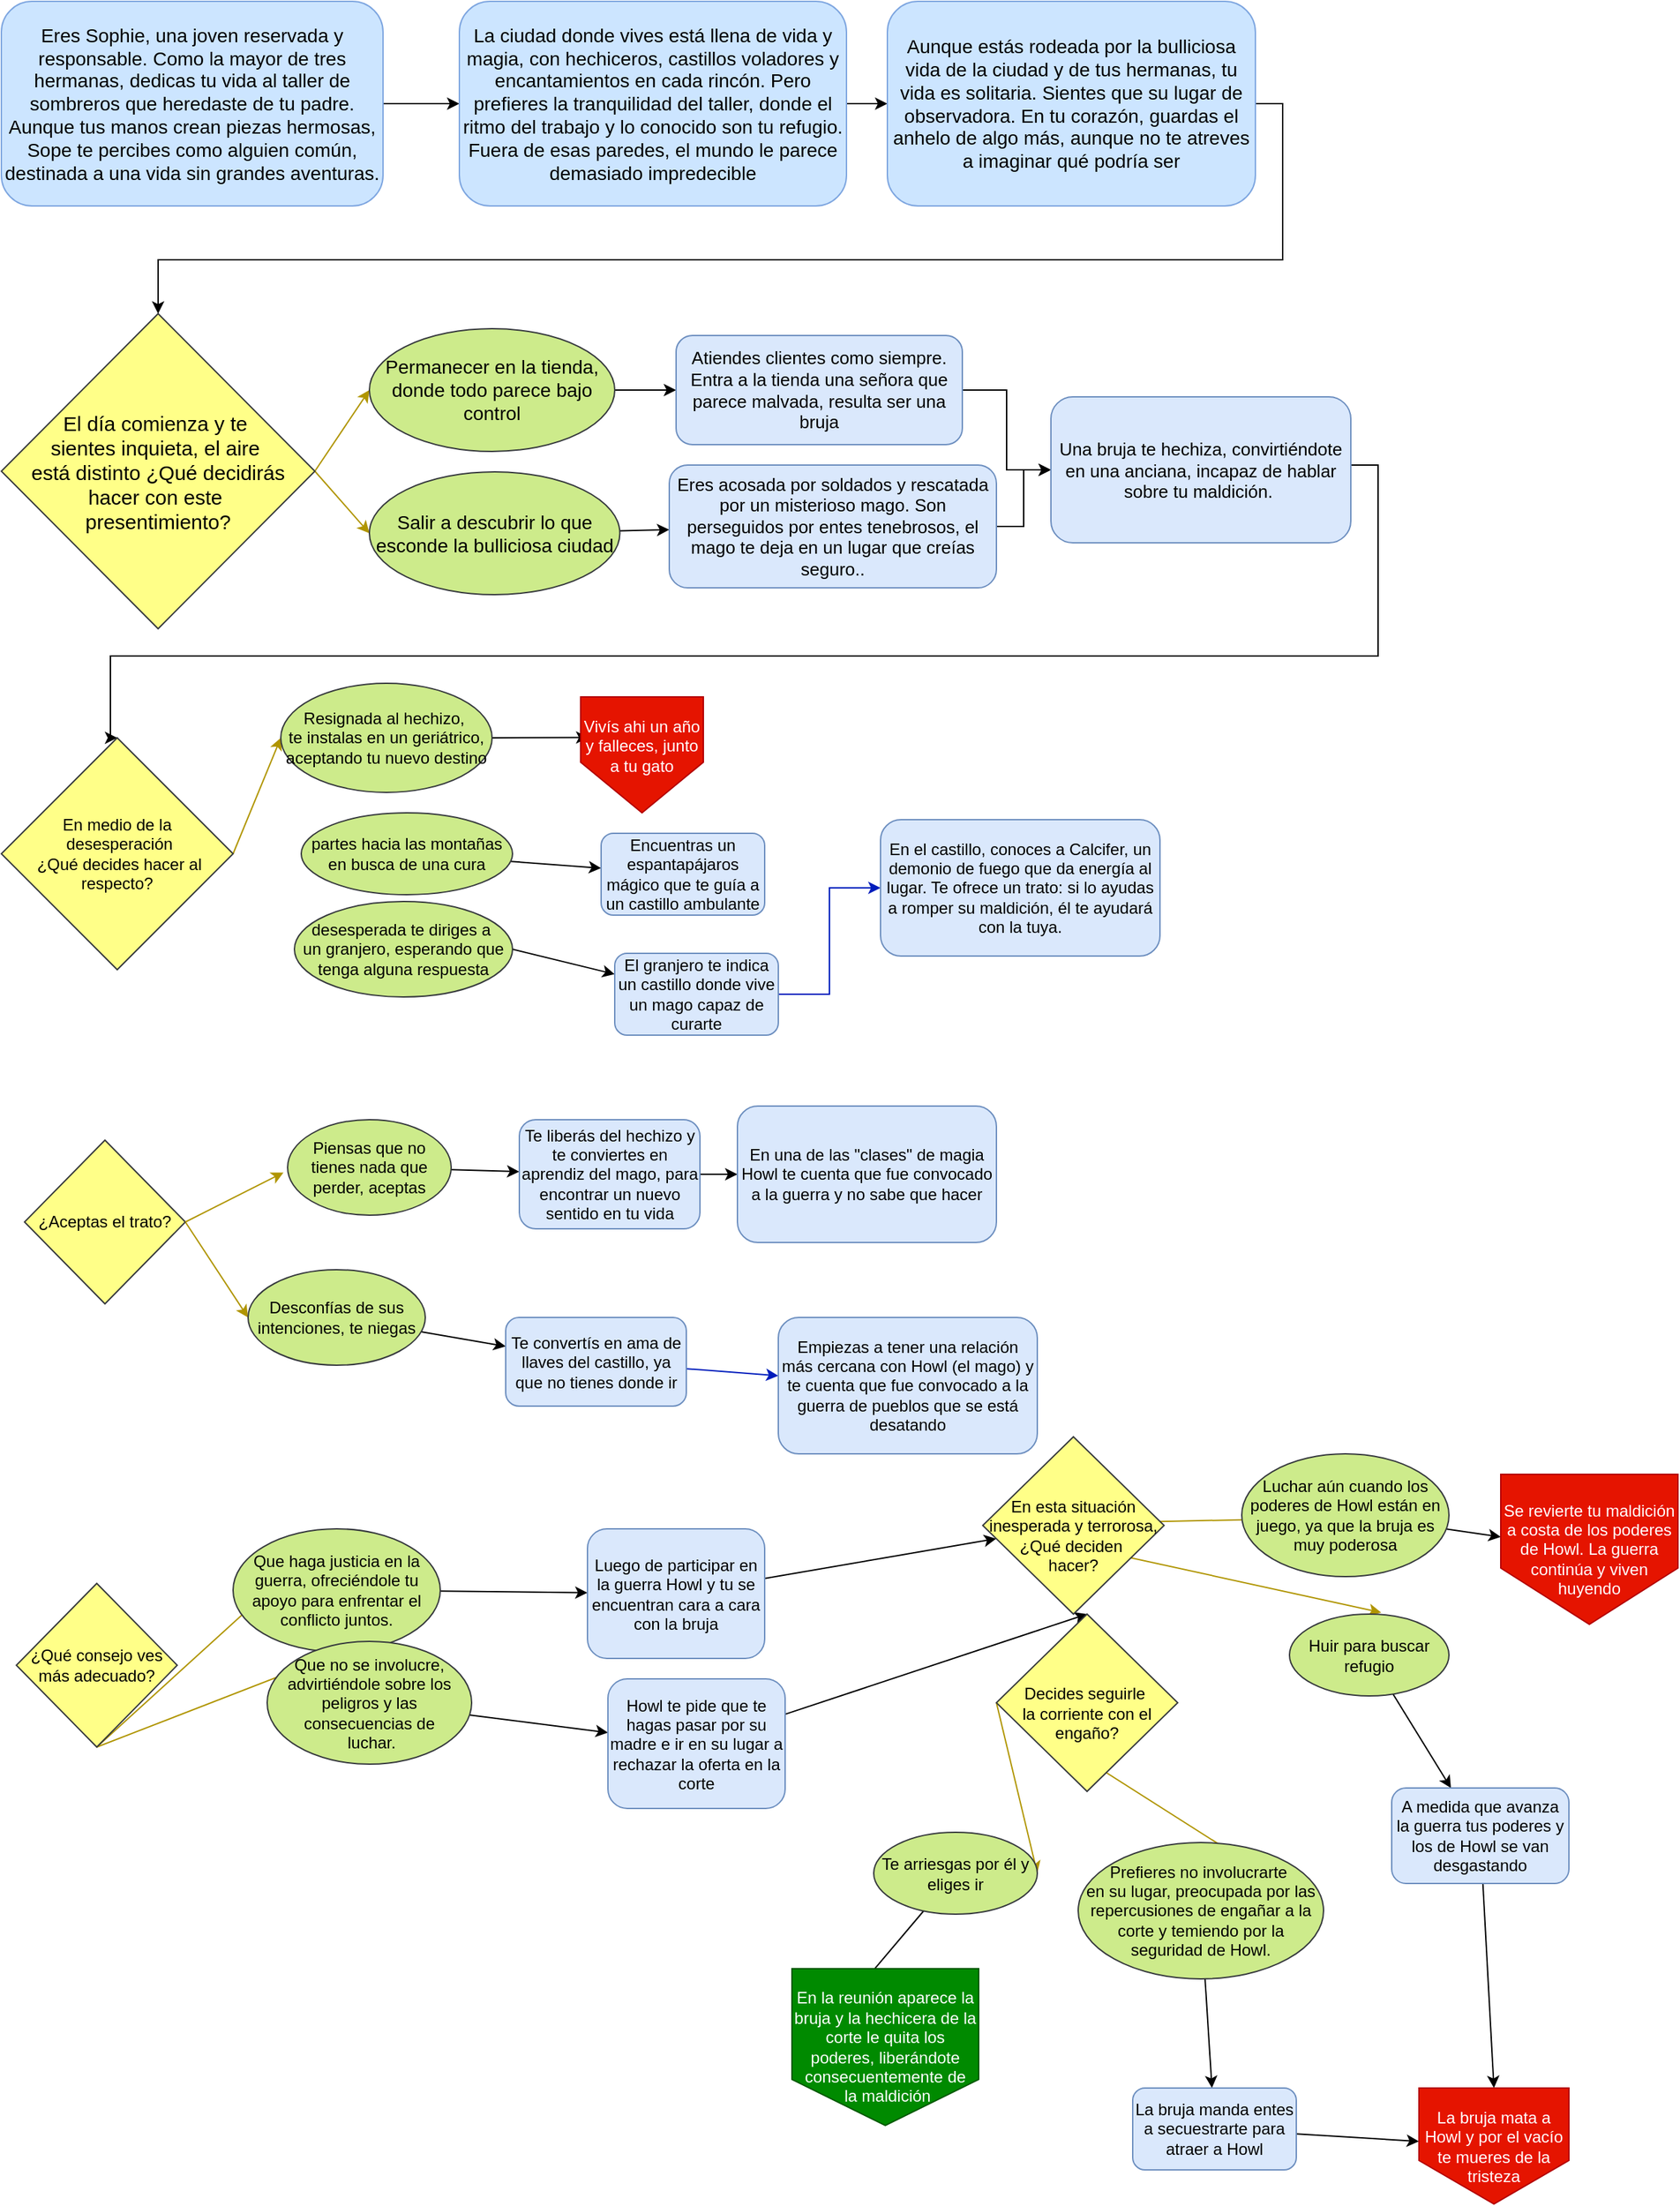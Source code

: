 <mxfile version="24.7.17">
  <diagram id="C5RBs43oDa-KdzZeNtuy" name="Page-1">
    <mxGraphModel dx="1760" dy="3668" grid="1" gridSize="10" guides="1" tooltips="1" connect="1" arrows="1" fold="1" page="1" pageScale="1" pageWidth="200" pageHeight="700" math="0" shadow="0">
      <root>
        <mxCell id="WIyWlLk6GJQsqaUBKTNV-0" />
        <mxCell id="WIyWlLk6GJQsqaUBKTNV-1" parent="WIyWlLk6GJQsqaUBKTNV-0" />
        <mxCell id="tHahOKPxvCsYrug98zH9-2" value="" style="edgeStyle=orthogonalEdgeStyle;rounded=0;orthogonalLoop=1;jettySize=auto;html=1;" edge="1" parent="WIyWlLk6GJQsqaUBKTNV-1" source="WIyWlLk6GJQsqaUBKTNV-3" target="tHahOKPxvCsYrug98zH9-0">
          <mxGeometry relative="1" as="geometry" />
        </mxCell>
        <mxCell id="WIyWlLk6GJQsqaUBKTNV-3" value="&lt;font style=&quot;font-size: 14px;&quot;&gt;Eres Sophie, una joven reservada y responsable. Como la mayor de tres hermanas, dedicas tu vida al taller de sombreros que heredaste de tu padre. Aunque tus manos crean piezas hermosas, Sope te percibes como alguien común, destinada a una vida sin grandes aventuras.&lt;/font&gt;" style="rounded=1;whiteSpace=wrap;html=1;fontSize=12;glass=0;strokeWidth=1;shadow=0;fillColor=#cce5ff;strokeColor=#7EA6E0;" parent="WIyWlLk6GJQsqaUBKTNV-1" vertex="1">
          <mxGeometry x="30" y="-2780" width="280" height="150" as="geometry" />
        </mxCell>
        <mxCell id="unTZaBpB1VAai0DOxp5j-6" style="rounded=0;orthogonalLoop=1;jettySize=auto;html=1;exitX=1;exitY=0.5;exitDx=0;exitDy=0;entryX=0;entryY=0.5;entryDx=0;entryDy=0;fillColor=#e3c800;strokeColor=#B09500;" parent="WIyWlLk6GJQsqaUBKTNV-1" source="unTZaBpB1VAai0DOxp5j-1" target="unTZaBpB1VAai0DOxp5j-2" edge="1">
          <mxGeometry relative="1" as="geometry" />
        </mxCell>
        <mxCell id="qpTZinKkhhto3AtR0Ls4-20" style="rounded=0;orthogonalLoop=1;jettySize=auto;html=1;exitX=1;exitY=0.5;exitDx=0;exitDy=0;entryX=0;entryY=0.5;entryDx=0;entryDy=0;fillColor=#e3c800;strokeColor=#B09500;" parent="WIyWlLk6GJQsqaUBKTNV-1" source="unTZaBpB1VAai0DOxp5j-1" target="unTZaBpB1VAai0DOxp5j-4" edge="1">
          <mxGeometry relative="1" as="geometry" />
        </mxCell>
        <mxCell id="unTZaBpB1VAai0DOxp5j-1" value="&lt;font style=&quot;font-size: 15px;&quot;&gt;&lt;font style=&quot;font-size: 15px;&quot;&gt;El día comienza&lt;/font&gt;&lt;span style=&quot;background-color: initial;&quot;&gt;&amp;nbsp;y te&amp;nbsp;&lt;/span&gt;&lt;/font&gt;&lt;div style=&quot;font-size: 15px;&quot;&gt;&lt;font style=&quot;font-size: 15px;&quot;&gt;&lt;span style=&quot;background-color: initial;&quot;&gt;sientes&amp;nbsp;&lt;/span&gt;&lt;span style=&quot;background-color: initial;&quot;&gt;inquieta, el aire&amp;nbsp;&lt;/span&gt;&lt;/font&gt;&lt;/div&gt;&lt;div style=&quot;font-size: 15px;&quot;&gt;&lt;font style=&quot;font-size: 15px;&quot;&gt;&lt;span style=&quot;background-color: initial;&quot;&gt;está distinto&lt;/span&gt;&lt;span style=&quot;background-color: initial;&quot;&gt;&amp;nbsp;¿Qué decidirás hacer&amp;nbsp;&lt;/span&gt;&lt;span style=&quot;background-color: initial;&quot;&gt;con&amp;nbsp;&lt;/span&gt;&lt;span style=&quot;background-color: initial;&quot;&gt;este&amp;nbsp;&lt;/span&gt;&lt;/font&gt;&lt;/div&gt;&lt;div style=&quot;font-size: 15px;&quot;&gt;&lt;font style=&quot;font-size: 15px;&quot;&gt;&lt;span style=&quot;background-color: initial;&quot;&gt;presentimiento&lt;/span&gt;&lt;span style=&quot;background-color: initial;&quot;&gt;?&lt;/span&gt;&lt;/font&gt;&lt;/div&gt;" style="rhombus;whiteSpace=wrap;html=1;fillColor=#ffff88;strokeColor=#36393d;" parent="WIyWlLk6GJQsqaUBKTNV-1" vertex="1">
          <mxGeometry x="30" y="-2551" width="230" height="231" as="geometry" />
        </mxCell>
        <mxCell id="unTZaBpB1VAai0DOxp5j-11" value="" style="rounded=0;orthogonalLoop=1;jettySize=auto;html=1;fillColor=#60a917;strokeColor=#000000;entryX=0;entryY=0.5;entryDx=0;entryDy=0;" parent="WIyWlLk6GJQsqaUBKTNV-1" source="unTZaBpB1VAai0DOxp5j-2" target="qpTZinKkhhto3AtR0Ls4-0" edge="1">
          <mxGeometry relative="1" as="geometry">
            <mxPoint x="590" y="-2311.345" as="targetPoint" />
          </mxGeometry>
        </mxCell>
        <mxCell id="unTZaBpB1VAai0DOxp5j-2" value="&lt;font style=&quot;font-size: 14px;&quot;&gt;Permanecer en la tienda, donde todo parece bajo control&lt;/font&gt;" style="ellipse;whiteSpace=wrap;html=1;fillColor=#cdeb8b;strokeColor=#36393d;" parent="WIyWlLk6GJQsqaUBKTNV-1" vertex="1">
          <mxGeometry x="300" y="-2540" width="180" height="90" as="geometry" />
        </mxCell>
        <mxCell id="unTZaBpB1VAai0DOxp5j-15" value="" style="rounded=0;orthogonalLoop=1;jettySize=auto;html=1;fillColor=#60a917;strokeColor=#000000;" parent="WIyWlLk6GJQsqaUBKTNV-1" source="unTZaBpB1VAai0DOxp5j-4" target="qpTZinKkhhto3AtR0Ls4-8" edge="1">
          <mxGeometry relative="1" as="geometry">
            <mxPoint x="590.0" y="-2154.55" as="targetPoint" />
          </mxGeometry>
        </mxCell>
        <mxCell id="unTZaBpB1VAai0DOxp5j-4" value="&lt;font style=&quot;font-size: 14px;&quot;&gt;Salir a descubrir lo que esconde la bulliciosa ciudad&lt;/font&gt;" style="ellipse;whiteSpace=wrap;html=1;fillColor=#cdeb8b;strokeColor=#36393d;" parent="WIyWlLk6GJQsqaUBKTNV-1" vertex="1">
          <mxGeometry x="300" y="-2435" width="183.75" height="90" as="geometry" />
        </mxCell>
        <mxCell id="tHahOKPxvCsYrug98zH9-7" value="" style="edgeStyle=orthogonalEdgeStyle;rounded=0;orthogonalLoop=1;jettySize=auto;html=1;" edge="1" parent="WIyWlLk6GJQsqaUBKTNV-1" source="qpTZinKkhhto3AtR0Ls4-0" target="qpTZinKkhhto3AtR0Ls4-10">
          <mxGeometry relative="1" as="geometry" />
        </mxCell>
        <mxCell id="qpTZinKkhhto3AtR0Ls4-0" value="&lt;font style=&quot;font-size: 13px;&quot;&gt;Atiendes clientes como siempre. Entra a la tienda una señora que parece malvada, resulta ser una bruja&lt;/font&gt;" style="whiteSpace=wrap;html=1;rounded=1;fillColor=#dae8fc;strokeColor=#6c8ebf;" parent="WIyWlLk6GJQsqaUBKTNV-1" vertex="1">
          <mxGeometry x="525" y="-2535" width="210" height="80" as="geometry" />
        </mxCell>
        <mxCell id="tHahOKPxvCsYrug98zH9-9" value="" style="edgeStyle=orthogonalEdgeStyle;rounded=0;orthogonalLoop=1;jettySize=auto;html=1;" edge="1" parent="WIyWlLk6GJQsqaUBKTNV-1" source="qpTZinKkhhto3AtR0Ls4-8" target="qpTZinKkhhto3AtR0Ls4-10">
          <mxGeometry relative="1" as="geometry" />
        </mxCell>
        <mxCell id="qpTZinKkhhto3AtR0Ls4-8" value="&lt;font style=&quot;font-size: 13px;&quot;&gt;Eres acosada por soldados y rescatada por un misterioso mago. Son perseguidos por entes tenebrosos, el mago te deja en un lugar  que creías seguro..&lt;/font&gt;" style="rounded=1;whiteSpace=wrap;html=1;fillColor=#dae8fc;strokeColor=#6c8ebf;" parent="WIyWlLk6GJQsqaUBKTNV-1" vertex="1">
          <mxGeometry x="520" y="-2440" width="240" height="90" as="geometry" />
        </mxCell>
        <mxCell id="tHahOKPxvCsYrug98zH9-13" style="edgeStyle=orthogonalEdgeStyle;rounded=0;orthogonalLoop=1;jettySize=auto;html=1;entryX=0.5;entryY=0;entryDx=0;entryDy=0;exitX=1;exitY=0.5;exitDx=0;exitDy=0;" edge="1" parent="WIyWlLk6GJQsqaUBKTNV-1" source="qpTZinKkhhto3AtR0Ls4-10" target="tHahOKPxvCsYrug98zH9-6">
          <mxGeometry relative="1" as="geometry">
            <mxPoint x="1030" y="-2440" as="sourcePoint" />
            <Array as="points">
              <mxPoint x="1020" y="-2440" />
              <mxPoint x="1040" y="-2440" />
              <mxPoint x="1040" y="-2300" />
              <mxPoint x="110" y="-2300" />
              <mxPoint x="110" y="-2240" />
            </Array>
          </mxGeometry>
        </mxCell>
        <mxCell id="qpTZinKkhhto3AtR0Ls4-10" value="&lt;font style=&quot;font-size: 13px;&quot;&gt;Una bruja te hechiza, convirtiéndote en una anciana, incapaz de hablar sobre tu maldición.&amp;nbsp;&lt;/font&gt;" style="rounded=1;whiteSpace=wrap;html=1;fillColor=#dae8fc;strokeColor=#6c8ebf;" parent="WIyWlLk6GJQsqaUBKTNV-1" vertex="1">
          <mxGeometry x="800" y="-2490" width="220" height="107" as="geometry" />
        </mxCell>
        <mxCell id="qpTZinKkhhto3AtR0Ls4-120" value="" style="rounded=0;orthogonalLoop=1;jettySize=auto;html=1;fillColor=#e3c800;strokeColor=#B09500;exitX=1;exitY=0.5;exitDx=0;exitDy=0;entryX=0;entryY=0.5;entryDx=0;entryDy=0;" parent="WIyWlLk6GJQsqaUBKTNV-1" target="qpTZinKkhhto3AtR0Ls4-119" edge="1" source="tHahOKPxvCsYrug98zH9-6">
          <mxGeometry relative="1" as="geometry">
            <mxPoint x="360" y="-2007" as="sourcePoint" />
            <mxPoint x="400.5" y="-2042" as="targetPoint" />
          </mxGeometry>
        </mxCell>
        <mxCell id="qpTZinKkhhto3AtR0Ls4-127" style="rounded=0;orthogonalLoop=1;jettySize=auto;html=1;exitX=1;exitY=0.5;exitDx=0;exitDy=0;entryX=0.063;entryY=0.35;entryDx=0;entryDy=0;entryPerimeter=0;" parent="WIyWlLk6GJQsqaUBKTNV-1" source="qpTZinKkhhto3AtR0Ls4-119" target="qpTZinKkhhto3AtR0Ls4-126" edge="1">
          <mxGeometry relative="1" as="geometry">
            <mxPoint x="590" y="-2042" as="targetPoint" />
            <mxPoint x="555.5" y="-2042" as="sourcePoint" />
          </mxGeometry>
        </mxCell>
        <mxCell id="qpTZinKkhhto3AtR0Ls4-119" value="Resignada al hechizo,&amp;nbsp;&lt;div&gt;te instalas en un geriátrico, aceptando tu nuevo destino&lt;/div&gt;" style="ellipse;whiteSpace=wrap;html=1;fillColor=#cdeb8b;strokeColor=#36393d;" parent="WIyWlLk6GJQsqaUBKTNV-1" vertex="1">
          <mxGeometry x="235" y="-2280" width="155" height="80" as="geometry" />
        </mxCell>
        <mxCell id="qpTZinKkhhto3AtR0Ls4-135" value="" style="rounded=0;orthogonalLoop=1;jettySize=auto;html=1;" parent="WIyWlLk6GJQsqaUBKTNV-1" source="qpTZinKkhhto3AtR0Ls4-122" target="qpTZinKkhhto3AtR0Ls4-131" edge="1">
          <mxGeometry relative="1" as="geometry" />
        </mxCell>
        <mxCell id="qpTZinKkhhto3AtR0Ls4-122" value="partes hacia las montañas en busca de una cura" style="ellipse;whiteSpace=wrap;html=1;fillColor=#cdeb8b;strokeColor=#36393d;" parent="WIyWlLk6GJQsqaUBKTNV-1" vertex="1">
          <mxGeometry x="250" y="-2185" width="155" height="60" as="geometry" />
        </mxCell>
        <mxCell id="qpTZinKkhhto3AtR0Ls4-137" style="rounded=0;orthogonalLoop=1;jettySize=auto;html=1;exitX=1;exitY=0.5;exitDx=0;exitDy=0;" parent="WIyWlLk6GJQsqaUBKTNV-1" source="qpTZinKkhhto3AtR0Ls4-124" target="qpTZinKkhhto3AtR0Ls4-136" edge="1">
          <mxGeometry relative="1" as="geometry" />
        </mxCell>
        <mxCell id="qpTZinKkhhto3AtR0Ls4-124" value="desesperada te diriges a&amp;nbsp;&lt;div&gt;un granjero, esperando que tenga alguna respuesta&lt;/div&gt;" style="ellipse;whiteSpace=wrap;html=1;fillColor=#cdeb8b;strokeColor=#36393d;" parent="WIyWlLk6GJQsqaUBKTNV-1" vertex="1">
          <mxGeometry x="245" y="-2120" width="160" height="70" as="geometry" />
        </mxCell>
        <mxCell id="qpTZinKkhhto3AtR0Ls4-126" value="&lt;div&gt;&lt;span style=&quot;background-color: initial;&quot;&gt;Vivís&lt;/span&gt;&lt;span style=&quot;background-color: initial;&quot; class=&quot;ql-cursor&quot;&gt;﻿&lt;/span&gt;&lt;span style=&quot;background-color: initial;&quot;&gt; ahi un año y falleces, junto a tu gato&lt;/span&gt;&lt;br&gt;&lt;/div&gt;&lt;div&gt;&lt;br&gt;&lt;/div&gt;" style="shape=offPageConnector;whiteSpace=wrap;html=1;fillColor=#e51400;fontColor=#ffffff;strokeColor=#B20000;size=0.437;" parent="WIyWlLk6GJQsqaUBKTNV-1" vertex="1">
          <mxGeometry x="455" y="-2270" width="90" height="85" as="geometry" />
        </mxCell>
        <mxCell id="qpTZinKkhhto3AtR0Ls4-131" value="Encuentras un espantapájaros mágico que te guía a un castillo ambulante" style="rounded=1;whiteSpace=wrap;html=1;fillColor=#dae8fc;strokeColor=#6c8ebf;" parent="WIyWlLk6GJQsqaUBKTNV-1" vertex="1">
          <mxGeometry x="470" y="-2170" width="120" height="60" as="geometry" />
        </mxCell>
        <mxCell id="qpTZinKkhhto3AtR0Ls4-140" style="edgeStyle=orthogonalEdgeStyle;rounded=0;orthogonalLoop=1;jettySize=auto;html=1;entryX=0;entryY=0.5;entryDx=0;entryDy=0;fillColor=#0050ef;strokeColor=#001DBC;" parent="WIyWlLk6GJQsqaUBKTNV-1" source="qpTZinKkhhto3AtR0Ls4-136" target="qpTZinKkhhto3AtR0Ls4-138" edge="1">
          <mxGeometry relative="1" as="geometry" />
        </mxCell>
        <mxCell id="qpTZinKkhhto3AtR0Ls4-136" value="El granjero te indica un castillo donde vive un mago capaz de curarte" style="rounded=1;whiteSpace=wrap;html=1;fillColor=#dae8fc;strokeColor=#6c8ebf;" parent="WIyWlLk6GJQsqaUBKTNV-1" vertex="1">
          <mxGeometry x="480" y="-2082" width="120" height="60" as="geometry" />
        </mxCell>
        <mxCell id="qpTZinKkhhto3AtR0Ls4-138" value="En el castillo, conoces a Calcifer, un demonio de fuego que da energía al lugar. Te ofrece un trato: si lo ayudas a romper su maldición, él te ayudará con la tuya." style="rounded=1;whiteSpace=wrap;html=1;fillColor=#dae8fc;strokeColor=#6c8ebf;" parent="WIyWlLk6GJQsqaUBKTNV-1" vertex="1">
          <mxGeometry x="675" y="-2180" width="205" height="100" as="geometry" />
        </mxCell>
        <mxCell id="qpTZinKkhhto3AtR0Ls4-148" style="rounded=0;orthogonalLoop=1;jettySize=auto;html=1;entryX=0;entryY=0.5;entryDx=0;entryDy=0;fillColor=#e3c800;strokeColor=#B09500;exitX=1;exitY=0.5;exitDx=0;exitDy=0;" parent="WIyWlLk6GJQsqaUBKTNV-1" source="qpTZinKkhhto3AtR0Ls4-144" target="qpTZinKkhhto3AtR0Ls4-147" edge="1">
          <mxGeometry relative="1" as="geometry" />
        </mxCell>
        <mxCell id="qpTZinKkhhto3AtR0Ls4-144" value="¿Aceptas el trato?" style="rhombus;whiteSpace=wrap;html=1;fillColor=#ffff88;strokeColor=#36393d;" parent="WIyWlLk6GJQsqaUBKTNV-1" vertex="1">
          <mxGeometry x="47" y="-1945" width="118" height="120" as="geometry" />
        </mxCell>
        <mxCell id="qpTZinKkhhto3AtR0Ls4-152" value="" style="rounded=0;orthogonalLoop=1;jettySize=auto;html=1;" parent="WIyWlLk6GJQsqaUBKTNV-1" source="qpTZinKkhhto3AtR0Ls4-145" target="qpTZinKkhhto3AtR0Ls4-151" edge="1">
          <mxGeometry relative="1" as="geometry" />
        </mxCell>
        <mxCell id="qpTZinKkhhto3AtR0Ls4-145" value="Piensas que no tienes nada que perder, aceptas" style="ellipse;whiteSpace=wrap;html=1;fillColor=#cdeb8b;strokeColor=#36393d;" parent="WIyWlLk6GJQsqaUBKTNV-1" vertex="1">
          <mxGeometry x="240" y="-1960" width="120" height="70" as="geometry" />
        </mxCell>
        <mxCell id="qpTZinKkhhto3AtR0Ls4-146" style="rounded=0;orthogonalLoop=1;jettySize=auto;html=1;entryX=-0.025;entryY=0.553;entryDx=0;entryDy=0;entryPerimeter=0;fillColor=#e3c800;strokeColor=#B09500;exitX=1;exitY=0.5;exitDx=0;exitDy=0;" parent="WIyWlLk6GJQsqaUBKTNV-1" source="qpTZinKkhhto3AtR0Ls4-144" target="qpTZinKkhhto3AtR0Ls4-145" edge="1">
          <mxGeometry relative="1" as="geometry" />
        </mxCell>
        <mxCell id="qpTZinKkhhto3AtR0Ls4-150" value="" style="rounded=0;orthogonalLoop=1;jettySize=auto;html=1;" parent="WIyWlLk6GJQsqaUBKTNV-1" source="qpTZinKkhhto3AtR0Ls4-147" target="qpTZinKkhhto3AtR0Ls4-149" edge="1">
          <mxGeometry relative="1" as="geometry" />
        </mxCell>
        <mxCell id="qpTZinKkhhto3AtR0Ls4-147" value="Desconfías de sus intenciones, te niegas" style="ellipse;whiteSpace=wrap;html=1;fillColor=#cdeb8b;strokeColor=#36393d;" parent="WIyWlLk6GJQsqaUBKTNV-1" vertex="1">
          <mxGeometry x="211" y="-1850" width="130" height="70" as="geometry" />
        </mxCell>
        <mxCell id="qpTZinKkhhto3AtR0Ls4-155" value="" style="rounded=0;orthogonalLoop=1;jettySize=auto;html=1;fillColor=#0050ef;strokeColor=#001DBC;" parent="WIyWlLk6GJQsqaUBKTNV-1" source="qpTZinKkhhto3AtR0Ls4-149" target="qpTZinKkhhto3AtR0Ls4-153" edge="1">
          <mxGeometry relative="1" as="geometry" />
        </mxCell>
        <mxCell id="qpTZinKkhhto3AtR0Ls4-149" value="Te convertís en ama de llaves del castillo, ya que no tienes donde ir" style="rounded=1;whiteSpace=wrap;html=1;fillColor=#dae8fc;strokeColor=#6c8ebf;" parent="WIyWlLk6GJQsqaUBKTNV-1" vertex="1">
          <mxGeometry x="400" y="-1815" width="132.5" height="65" as="geometry" />
        </mxCell>
        <mxCell id="tHahOKPxvCsYrug98zH9-12" value="" style="rounded=0;orthogonalLoop=1;jettySize=auto;html=1;" edge="1" parent="WIyWlLk6GJQsqaUBKTNV-1" source="qpTZinKkhhto3AtR0Ls4-151" target="tHahOKPxvCsYrug98zH9-11">
          <mxGeometry relative="1" as="geometry" />
        </mxCell>
        <mxCell id="qpTZinKkhhto3AtR0Ls4-151" value="Te liberás del hechizo y te conviertes en aprendiz del mago, para encontrar un nuevo sentido en tu vida" style="rounded=1;whiteSpace=wrap;html=1;fillColor=#dae8fc;strokeColor=#6c8ebf;" parent="WIyWlLk6GJQsqaUBKTNV-1" vertex="1">
          <mxGeometry x="410" y="-1960" width="132.5" height="80" as="geometry" />
        </mxCell>
        <mxCell id="qpTZinKkhhto3AtR0Ls4-153" value="Empiezas a tener una relación más cercana con Howl (el mago) y te cuenta que fue convocado a la guerra de pueblos que se está desatando" style="rounded=1;whiteSpace=wrap;html=1;fillColor=#dae8fc;strokeColor=#6c8ebf;" parent="WIyWlLk6GJQsqaUBKTNV-1" vertex="1">
          <mxGeometry x="600" y="-1815" width="190" height="100" as="geometry" />
        </mxCell>
        <mxCell id="qpTZinKkhhto3AtR0Ls4-159" value="" style="rounded=0;orthogonalLoop=1;jettySize=auto;html=1;exitX=0.5;exitY=1;exitDx=0;exitDy=0;fillColor=#e3c800;strokeColor=#B09500;entryX=0.5;entryY=0;entryDx=0;entryDy=0;" parent="WIyWlLk6GJQsqaUBKTNV-1" source="qpTZinKkhhto3AtR0Ls4-156" target="qpTZinKkhhto3AtR0Ls4-158" edge="1">
          <mxGeometry relative="1" as="geometry">
            <mxPoint x="700" y="-1615" as="targetPoint" />
          </mxGeometry>
        </mxCell>
        <mxCell id="qpTZinKkhhto3AtR0Ls4-161" value="" style="rounded=0;orthogonalLoop=1;jettySize=auto;html=1;exitX=0.5;exitY=1;exitDx=0;exitDy=0;entryX=0.5;entryY=0;entryDx=0;entryDy=0;fillColor=#e3c800;strokeColor=#B09500;" parent="WIyWlLk6GJQsqaUBKTNV-1" source="qpTZinKkhhto3AtR0Ls4-156" target="qpTZinKkhhto3AtR0Ls4-160" edge="1">
          <mxGeometry relative="1" as="geometry" />
        </mxCell>
        <mxCell id="qpTZinKkhhto3AtR0Ls4-156" value="¿Qué consejo ves más adecuado?" style="rhombus;whiteSpace=wrap;html=1;fillColor=#ffff88;strokeColor=#36393d;" parent="WIyWlLk6GJQsqaUBKTNV-1" vertex="1">
          <mxGeometry x="41" y="-1620" width="118" height="120" as="geometry" />
        </mxCell>
        <mxCell id="qpTZinKkhhto3AtR0Ls4-163" value="" style="rounded=0;orthogonalLoop=1;jettySize=auto;html=1;" parent="WIyWlLk6GJQsqaUBKTNV-1" source="qpTZinKkhhto3AtR0Ls4-158" target="qpTZinKkhhto3AtR0Ls4-162" edge="1">
          <mxGeometry relative="1" as="geometry" />
        </mxCell>
        <mxCell id="qpTZinKkhhto3AtR0Ls4-158" value="Que haga justicia en la guerra, ofreciéndole tu apoyo para enfrentar el conflicto juntos." style="ellipse;whiteSpace=wrap;html=1;fillColor=#cdeb8b;strokeColor=#36393d;" parent="WIyWlLk6GJQsqaUBKTNV-1" vertex="1">
          <mxGeometry x="200" y="-1660" width="152" height="90" as="geometry" />
        </mxCell>
        <mxCell id="qpTZinKkhhto3AtR0Ls4-165" value="" style="rounded=0;orthogonalLoop=1;jettySize=auto;html=1;" parent="WIyWlLk6GJQsqaUBKTNV-1" source="qpTZinKkhhto3AtR0Ls4-160" target="qpTZinKkhhto3AtR0Ls4-164" edge="1">
          <mxGeometry relative="1" as="geometry" />
        </mxCell>
        <mxCell id="qpTZinKkhhto3AtR0Ls4-160" value="Que no se involucre, advirtiéndole sobre los peligros y las consecuencias de&lt;div&gt;&amp;nbsp;luchar.&lt;/div&gt;" style="ellipse;whiteSpace=wrap;html=1;fillColor=#cdeb8b;strokeColor=#36393d;" parent="WIyWlLk6GJQsqaUBKTNV-1" vertex="1">
          <mxGeometry x="225" y="-1577.5" width="150" height="90" as="geometry" />
        </mxCell>
        <mxCell id="qpTZinKkhhto3AtR0Ls4-175" value="" style="edgeStyle=none;rounded=0;orthogonalLoop=1;jettySize=auto;html=1;" parent="WIyWlLk6GJQsqaUBKTNV-1" source="qpTZinKkhhto3AtR0Ls4-162" target="qpTZinKkhhto3AtR0Ls4-166" edge="1">
          <mxGeometry relative="1" as="geometry" />
        </mxCell>
        <mxCell id="qpTZinKkhhto3AtR0Ls4-162" value="Luego de participar en la guerra&amp;nbsp;Howl y tu se encuentran cara a cara con la bruja" style="rounded=1;whiteSpace=wrap;html=1;fillColor=#dae8fc;strokeColor=#6c8ebf;" parent="WIyWlLk6GJQsqaUBKTNV-1" vertex="1">
          <mxGeometry x="460" y="-1660" width="130" height="95" as="geometry" />
        </mxCell>
        <mxCell id="qpTZinKkhhto3AtR0Ls4-176" value="" style="edgeStyle=none;rounded=0;orthogonalLoop=1;jettySize=auto;html=1;entryX=0.5;entryY=0;entryDx=0;entryDy=0;" parent="WIyWlLk6GJQsqaUBKTNV-1" source="qpTZinKkhhto3AtR0Ls4-164" target="qpTZinKkhhto3AtR0Ls4-174" edge="1">
          <mxGeometry relative="1" as="geometry" />
        </mxCell>
        <mxCell id="qpTZinKkhhto3AtR0Ls4-164" value="Howl te pide que te hagas pasar por su madre e ir en su lugar a rechazar la oferta en la corte" style="rounded=1;whiteSpace=wrap;html=1;fillColor=#dae8fc;strokeColor=#6c8ebf;" parent="WIyWlLk6GJQsqaUBKTNV-1" vertex="1">
          <mxGeometry x="475" y="-1550" width="130" height="95" as="geometry" />
        </mxCell>
        <mxCell id="qpTZinKkhhto3AtR0Ls4-171" value="" style="edgeStyle=none;rounded=0;orthogonalLoop=1;jettySize=auto;html=1;exitX=0;exitY=0.5;exitDx=0;exitDy=0;entryX=1;entryY=0.5;entryDx=0;entryDy=0;fillColor=#e3c800;strokeColor=#B09500;" parent="WIyWlLk6GJQsqaUBKTNV-1" source="qpTZinKkhhto3AtR0Ls4-166" target="qpTZinKkhhto3AtR0Ls4-170" edge="1">
          <mxGeometry relative="1" as="geometry">
            <mxPoint x="417" y="-1455" as="sourcePoint" />
          </mxGeometry>
        </mxCell>
        <mxCell id="qpTZinKkhhto3AtR0Ls4-173" value="" style="edgeStyle=none;rounded=0;orthogonalLoop=1;jettySize=auto;html=1;entryX=0.575;entryY=-0.019;entryDx=0;entryDy=0;exitX=0;exitY=0.5;exitDx=0;exitDy=0;fillColor=#e3c800;strokeColor=#B09500;entryPerimeter=0;" parent="WIyWlLk6GJQsqaUBKTNV-1" source="qpTZinKkhhto3AtR0Ls4-166" target="qpTZinKkhhto3AtR0Ls4-172" edge="1">
          <mxGeometry relative="1" as="geometry" />
        </mxCell>
        <mxCell id="qpTZinKkhhto3AtR0Ls4-166" value="&lt;div&gt;&lt;br&gt;&lt;/div&gt;En esta situación inesperada y terrorosa, ¿Qué deciden&amp;nbsp;&lt;div&gt;hacer?&lt;/div&gt;" style="rhombus;whiteSpace=wrap;html=1;fillColor=#ffff88;strokeColor=#36393d;" parent="WIyWlLk6GJQsqaUBKTNV-1" vertex="1">
          <mxGeometry x="750" y="-1727.5" width="133" height="130" as="geometry" />
        </mxCell>
        <mxCell id="qpTZinKkhhto3AtR0Ls4-184" value="" style="edgeStyle=none;rounded=0;orthogonalLoop=1;jettySize=auto;html=1;" parent="WIyWlLk6GJQsqaUBKTNV-1" source="qpTZinKkhhto3AtR0Ls4-170" target="qpTZinKkhhto3AtR0Ls4-183" edge="1">
          <mxGeometry relative="1" as="geometry" />
        </mxCell>
        <mxCell id="qpTZinKkhhto3AtR0Ls4-170" value="Luchar aún cuando los poderes de Howl están en juego, ya que la bruja es muy poderosa" style="ellipse;whiteSpace=wrap;html=1;fillColor=#cdeb8b;strokeColor=#36393d;" parent="WIyWlLk6GJQsqaUBKTNV-1" vertex="1">
          <mxGeometry x="940" y="-1715" width="152" height="90" as="geometry" />
        </mxCell>
        <mxCell id="qpTZinKkhhto3AtR0Ls4-186" value="" style="edgeStyle=none;rounded=0;orthogonalLoop=1;jettySize=auto;html=1;" parent="WIyWlLk6GJQsqaUBKTNV-1" source="qpTZinKkhhto3AtR0Ls4-172" target="qpTZinKkhhto3AtR0Ls4-185" edge="1">
          <mxGeometry relative="1" as="geometry" />
        </mxCell>
        <mxCell id="qpTZinKkhhto3AtR0Ls4-172" value="Huir para buscar refugio" style="ellipse;whiteSpace=wrap;html=1;fillColor=#cdeb8b;strokeColor=#36393d;" parent="WIyWlLk6GJQsqaUBKTNV-1" vertex="1">
          <mxGeometry x="975" y="-1597.5" width="117" height="60" as="geometry" />
        </mxCell>
        <mxCell id="qpTZinKkhhto3AtR0Ls4-178" value="" style="edgeStyle=none;rounded=0;orthogonalLoop=1;jettySize=auto;html=1;exitX=0;exitY=0.5;exitDx=0;exitDy=0;fillColor=#e3c800;strokeColor=#B09500;entryX=1;entryY=0.5;entryDx=0;entryDy=0;" parent="WIyWlLk6GJQsqaUBKTNV-1" source="qpTZinKkhhto3AtR0Ls4-174" target="qpTZinKkhhto3AtR0Ls4-177" edge="1">
          <mxGeometry relative="1" as="geometry" />
        </mxCell>
        <mxCell id="qpTZinKkhhto3AtR0Ls4-180" value="" style="edgeStyle=none;rounded=0;orthogonalLoop=1;jettySize=auto;html=1;entryX=1;entryY=0.5;entryDx=0;entryDy=0;exitX=0;exitY=0.5;exitDx=0;exitDy=0;fillColor=#e3c800;strokeColor=#B09500;" parent="WIyWlLk6GJQsqaUBKTNV-1" source="qpTZinKkhhto3AtR0Ls4-174" target="qpTZinKkhhto3AtR0Ls4-179" edge="1">
          <mxGeometry relative="1" as="geometry" />
        </mxCell>
        <mxCell id="qpTZinKkhhto3AtR0Ls4-174" value="&lt;div&gt;&lt;br&gt;&lt;/div&gt;Decides seguirle&amp;nbsp;&lt;div&gt;la corriente con el engaño?&lt;/div&gt;" style="rhombus;whiteSpace=wrap;html=1;fillColor=#ffff88;strokeColor=#36393d;" parent="WIyWlLk6GJQsqaUBKTNV-1" vertex="1">
          <mxGeometry x="760" y="-1597.5" width="133" height="130" as="geometry" />
        </mxCell>
        <mxCell id="qpTZinKkhhto3AtR0Ls4-182" value="" style="edgeStyle=none;rounded=0;orthogonalLoop=1;jettySize=auto;html=1;entryX=1;entryY=0.5;entryDx=0;entryDy=0;" parent="WIyWlLk6GJQsqaUBKTNV-1" source="qpTZinKkhhto3AtR0Ls4-177" edge="1">
          <mxGeometry relative="1" as="geometry">
            <mxPoint x="620" y="-1277.5" as="targetPoint" />
          </mxGeometry>
        </mxCell>
        <mxCell id="qpTZinKkhhto3AtR0Ls4-177" value="Te arriesgas por él y eliges ir" style="ellipse;whiteSpace=wrap;html=1;fillColor=#cdeb8b;strokeColor=#36393d;" parent="WIyWlLk6GJQsqaUBKTNV-1" vertex="1">
          <mxGeometry x="670" y="-1437.5" width="120" height="60" as="geometry" />
        </mxCell>
        <mxCell id="qpTZinKkhhto3AtR0Ls4-193" value="" style="edgeStyle=none;rounded=0;orthogonalLoop=1;jettySize=auto;html=1;" parent="WIyWlLk6GJQsqaUBKTNV-1" source="qpTZinKkhhto3AtR0Ls4-179" target="qpTZinKkhhto3AtR0Ls4-192" edge="1">
          <mxGeometry relative="1" as="geometry" />
        </mxCell>
        <mxCell id="qpTZinKkhhto3AtR0Ls4-179" value="Prefieres no involucrarte&amp;nbsp;&lt;div&gt;en su lugar, preocupada por las repercusiones de engañar a la corte y temiendo por la seguridad de Howl.&lt;/div&gt;" style="ellipse;whiteSpace=wrap;html=1;fillColor=#cdeb8b;strokeColor=#36393d;" parent="WIyWlLk6GJQsqaUBKTNV-1" vertex="1">
          <mxGeometry x="820" y="-1430" width="180" height="100" as="geometry" />
        </mxCell>
        <mxCell id="qpTZinKkhhto3AtR0Ls4-183" value="&lt;div&gt;Se revierte tu maldición a costa de los poderes de Howl. La guerra continúa y viven huyendo&lt;br&gt;&lt;/div&gt;" style="shape=offPageConnector;whiteSpace=wrap;html=1;fillColor=#e51400;fontColor=#ffffff;strokeColor=#B20000;" parent="WIyWlLk6GJQsqaUBKTNV-1" vertex="1">
          <mxGeometry x="1130" y="-1700" width="130" height="110" as="geometry" />
        </mxCell>
        <mxCell id="qpTZinKkhhto3AtR0Ls4-199" value="" style="edgeStyle=none;rounded=0;orthogonalLoop=1;jettySize=auto;html=1;entryX=0.5;entryY=0;entryDx=0;entryDy=0;" parent="WIyWlLk6GJQsqaUBKTNV-1" source="qpTZinKkhhto3AtR0Ls4-185" target="qpTZinKkhhto3AtR0Ls4-194" edge="1">
          <mxGeometry relative="1" as="geometry" />
        </mxCell>
        <mxCell id="qpTZinKkhhto3AtR0Ls4-185" value="A medida que avanza la guerra tus poderes y los de Howl se van desgastando" style="rounded=1;whiteSpace=wrap;html=1;fillColor=#dae8fc;strokeColor=#6c8ebf;" parent="WIyWlLk6GJQsqaUBKTNV-1" vertex="1">
          <mxGeometry x="1050" y="-1470" width="130" height="70" as="geometry" />
        </mxCell>
        <mxCell id="qpTZinKkhhto3AtR0Ls4-188" style="edgeStyle=none;rounded=0;orthogonalLoop=1;jettySize=auto;html=1;exitX=0.75;exitY=1;exitDx=0;exitDy=0;" parent="WIyWlLk6GJQsqaUBKTNV-1" edge="1">
          <mxGeometry relative="1" as="geometry">
            <mxPoint x="585" y="-1235" as="sourcePoint" />
            <mxPoint x="585" y="-1235" as="targetPoint" />
          </mxGeometry>
        </mxCell>
        <mxCell id="qpTZinKkhhto3AtR0Ls4-195" value="" style="edgeStyle=none;rounded=0;orthogonalLoop=1;jettySize=auto;html=1;" parent="WIyWlLk6GJQsqaUBKTNV-1" source="qpTZinKkhhto3AtR0Ls4-192" target="qpTZinKkhhto3AtR0Ls4-194" edge="1">
          <mxGeometry relative="1" as="geometry" />
        </mxCell>
        <mxCell id="qpTZinKkhhto3AtR0Ls4-192" value="La bruja manda entes a secuestrarte para atraer a Howl" style="rounded=1;whiteSpace=wrap;html=1;fillColor=#dae8fc;strokeColor=#6c8ebf;" parent="WIyWlLk6GJQsqaUBKTNV-1" vertex="1">
          <mxGeometry x="860" y="-1250" width="120" height="60" as="geometry" />
        </mxCell>
        <mxCell id="qpTZinKkhhto3AtR0Ls4-194" value="&lt;div&gt;La bruja mata a Howl y por el vacío te mueres de la tristeza&lt;br&gt;&lt;/div&gt;" style="shape=offPageConnector;whiteSpace=wrap;html=1;fillColor=#e51400;fontColor=#ffffff;strokeColor=#B20000;" parent="WIyWlLk6GJQsqaUBKTNV-1" vertex="1">
          <mxGeometry x="1070" y="-1250" width="110" height="85" as="geometry" />
        </mxCell>
        <mxCell id="qpTZinKkhhto3AtR0Ls4-200" value="En la reunión aparece la bruja y la hechicera de la corte le quita los poderes, liberándote consecuentemente de&lt;div&gt;&amp;nbsp;la maldición&lt;/div&gt;" style="shape=offPageConnector;whiteSpace=wrap;html=1;fillColor=#008a00;fontColor=#ffffff;strokeColor=#005700;size=0.294;" parent="WIyWlLk6GJQsqaUBKTNV-1" vertex="1">
          <mxGeometry x="610" y="-1337.5" width="137" height="115" as="geometry" />
        </mxCell>
        <mxCell id="tHahOKPxvCsYrug98zH9-3" value="" style="edgeStyle=orthogonalEdgeStyle;rounded=0;orthogonalLoop=1;jettySize=auto;html=1;" edge="1" parent="WIyWlLk6GJQsqaUBKTNV-1" source="tHahOKPxvCsYrug98zH9-0" target="tHahOKPxvCsYrug98zH9-1">
          <mxGeometry relative="1" as="geometry" />
        </mxCell>
        <mxCell id="tHahOKPxvCsYrug98zH9-0" value="&lt;font style=&quot;font-size: 14px;&quot;&gt;La ciudad donde vives está llena de vida y magia, con hechiceros, castillos voladores y encantamientos en cada rincón. Pero prefieres la tranquilidad del taller, donde el ritmo del trabajo y lo conocido son tu refugio. Fuera de esas paredes, el mundo le parece demasiado impredecible&lt;/font&gt;" style="rounded=1;whiteSpace=wrap;html=1;fontSize=12;glass=0;strokeWidth=1;shadow=0;fillColor=#cce5ff;strokeColor=#7EA6E0;" vertex="1" parent="WIyWlLk6GJQsqaUBKTNV-1">
          <mxGeometry x="366" y="-2780" width="284" height="150" as="geometry" />
        </mxCell>
        <mxCell id="tHahOKPxvCsYrug98zH9-4" style="edgeStyle=orthogonalEdgeStyle;rounded=0;orthogonalLoop=1;jettySize=auto;html=1;exitX=1;exitY=0.5;exitDx=0;exitDy=0;" edge="1" parent="WIyWlLk6GJQsqaUBKTNV-1" source="tHahOKPxvCsYrug98zH9-1" target="unTZaBpB1VAai0DOxp5j-1">
          <mxGeometry relative="1" as="geometry" />
        </mxCell>
        <mxCell id="tHahOKPxvCsYrug98zH9-1" value="&lt;font style=&quot;font-size: 14px;&quot;&gt;Aunque estás rodeada por la bulliciosa vida de la ciudad y de tus hermanas, tu vida es solitaria. Sientes que su lugar de observadora. En tu corazón, guardas el anhelo de algo más, aunque no te atreves a imaginar qué podría ser&lt;/font&gt;" style="rounded=1;whiteSpace=wrap;html=1;fontSize=12;glass=0;strokeWidth=1;shadow=0;fillColor=#cce5ff;strokeColor=#7EA6E0;" vertex="1" parent="WIyWlLk6GJQsqaUBKTNV-1">
          <mxGeometry x="680" y="-2780" width="270" height="150" as="geometry" />
        </mxCell>
        <mxCell id="tHahOKPxvCsYrug98zH9-6" value="&lt;div&gt;En medio de la&lt;/div&gt;&lt;div&gt;&amp;nbsp;desesperación&lt;/div&gt;&lt;div&gt;&amp;nbsp;¿Qué decides hacer al respecto?&lt;/div&gt;" style="rhombus;whiteSpace=wrap;html=1;fillColor=#ffff88;strokeColor=#36393d;" vertex="1" parent="WIyWlLk6GJQsqaUBKTNV-1">
          <mxGeometry x="30" y="-2240" width="170" height="170" as="geometry" />
        </mxCell>
        <mxCell id="tHahOKPxvCsYrug98zH9-11" value="En una de las &quot;clases&quot; de magia Howl te cuenta que fue convocado a la guerra y no sabe que hacer" style="rounded=1;whiteSpace=wrap;html=1;fillColor=#dae8fc;strokeColor=#6c8ebf;" vertex="1" parent="WIyWlLk6GJQsqaUBKTNV-1">
          <mxGeometry x="570" y="-1970" width="190" height="100" as="geometry" />
        </mxCell>
      </root>
    </mxGraphModel>
  </diagram>
</mxfile>
